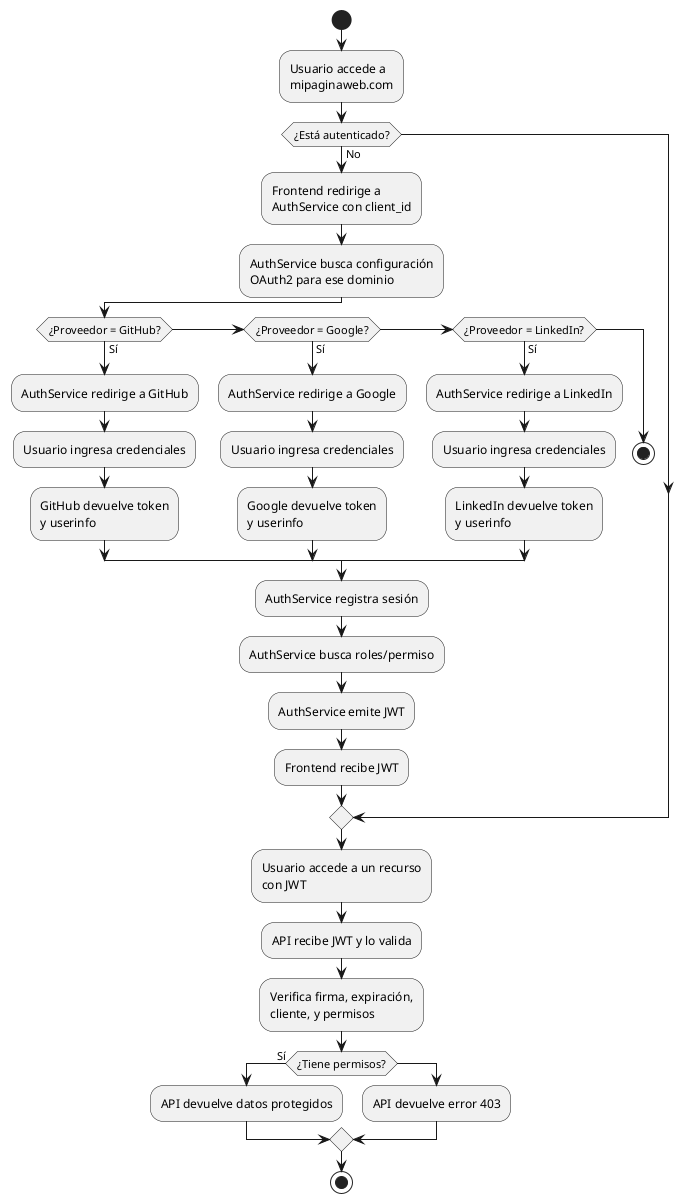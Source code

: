 @startuml
start

:Usuario accede a\nmipaginaweb.com;

if (¿Está autenticado?) then (No)
  :Frontend redirige a\nAuthService con client_id;

  :AuthService busca configuración\nOAuth2 para ese dominio;

  if (¿Proveedor = GitHub?) then (Sí)
    :AuthService redirige a GitHub;
    :Usuario ingresa credenciales;
    :GitHub devuelve token\ny userinfo;
  elseif (¿Proveedor = Google?) then (Sí)
    :AuthService redirige a Google;
    :Usuario ingresa credenciales;
    :Google devuelve token\ny userinfo;
  elseif (¿Proveedor = LinkedIn?) then (Sí)
    :AuthService redirige a LinkedIn;
    :Usuario ingresa credenciales;
    :LinkedIn devuelve token\ny userinfo;
  else
    stop
  endif

  :AuthService registra sesión;
  :AuthService busca roles/permiso;
  :AuthService emite JWT;

  :Frontend recibe JWT;
endif

:Usuario accede a un recurso\ncon JWT;

:API recibe JWT y lo valida;
:Verifica firma, expiración,\ncliente, y permisos;

if (¿Tiene permisos?) then (Sí)
  :API devuelve datos protegidos;
else
  :API devuelve error 403;
endif

stop
@enduml
